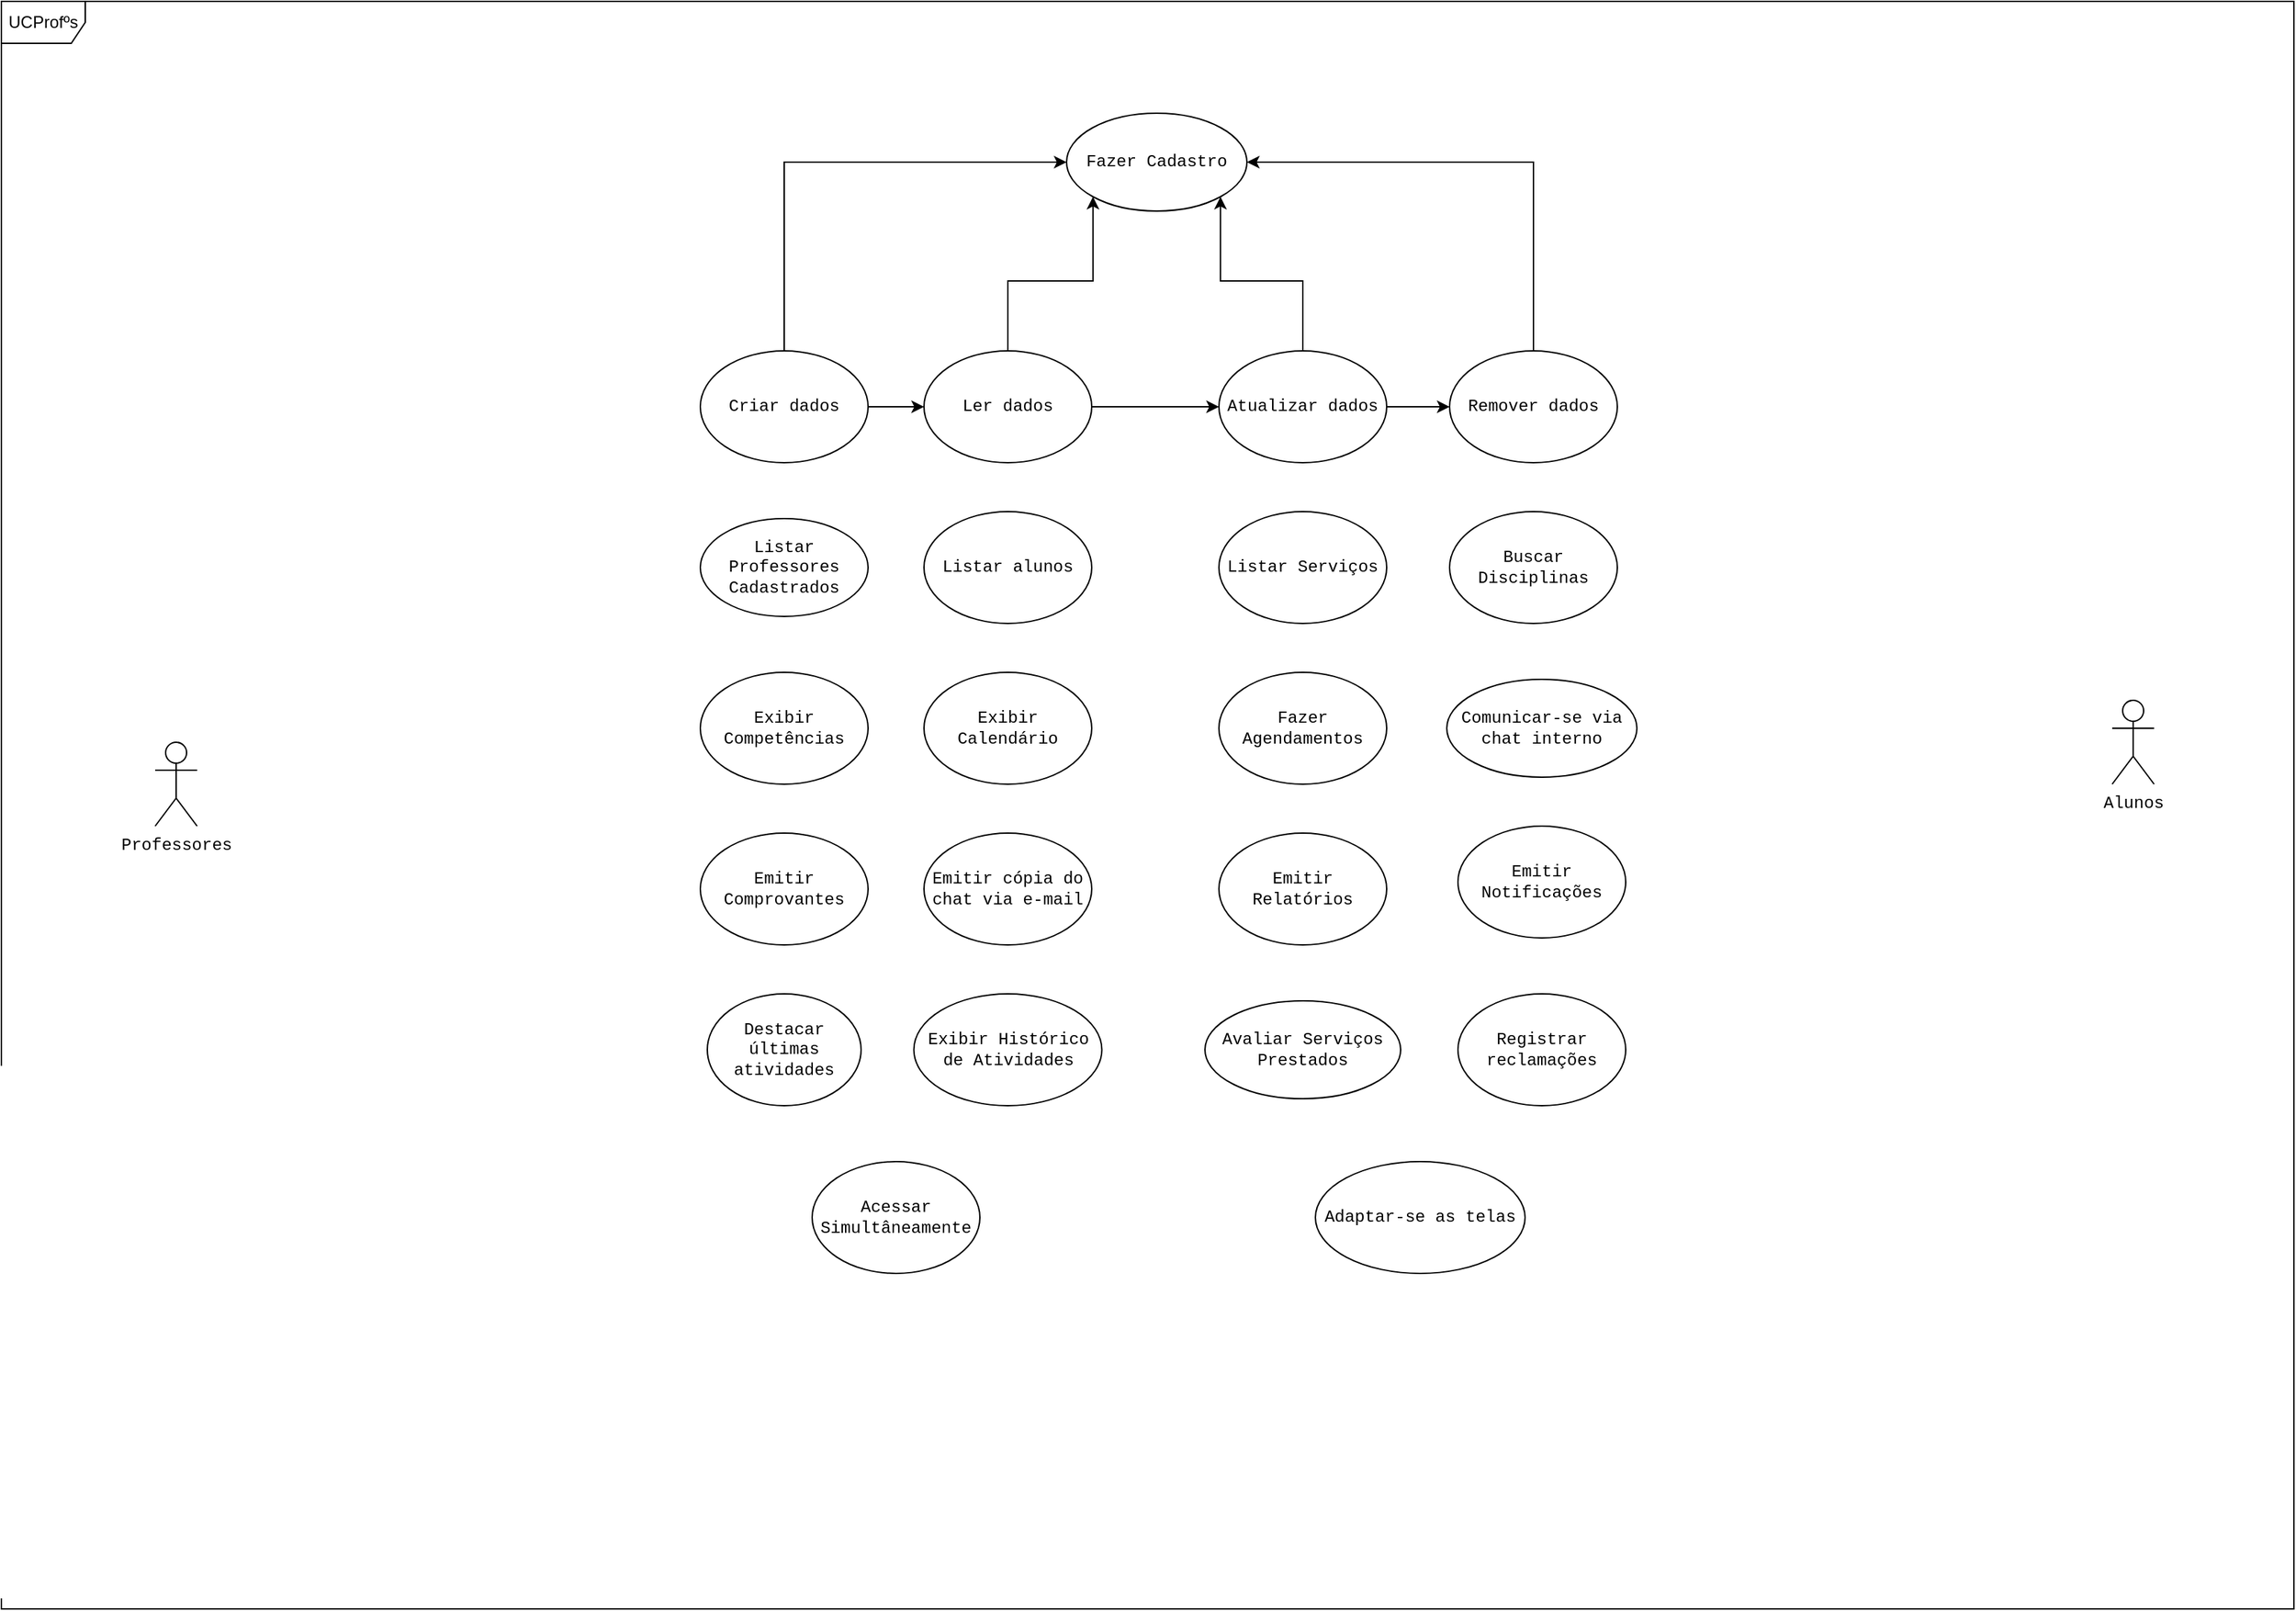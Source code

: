 <mxfile version="21.2.7" type="github">
  <diagram name="Página-1" id="oaLF5jLpRGnT7tSJAdiF">
    <mxGraphModel dx="3520" dy="1936" grid="1" gridSize="10" guides="1" tooltips="1" connect="1" arrows="1" fold="1" page="1" pageScale="1" pageWidth="827" pageHeight="1169" math="0" shadow="0">
      <root>
        <mxCell id="0" />
        <mxCell id="1" parent="0" />
        <mxCell id="wbWdzYsicA0NpR2OB0Uz-7" value="Professores" style="shape=umlActor;verticalLabelPosition=bottom;verticalAlign=top;html=1;outlineConnect=0;fontFamily=Courier New;" parent="1" vertex="1">
          <mxGeometry x="110" y="530" width="30" height="60" as="geometry" />
        </mxCell>
        <mxCell id="wbWdzYsicA0NpR2OB0Uz-8" value="Alunos" style="shape=umlActor;verticalLabelPosition=bottom;verticalAlign=top;html=1;outlineConnect=0;fontFamily=Courier New;" parent="1" vertex="1">
          <mxGeometry x="1510" y="500" width="30" height="60" as="geometry" />
        </mxCell>
        <mxCell id="wbWdzYsicA0NpR2OB0Uz-14" value="UCProfºs" style="shape=umlFrame;whiteSpace=wrap;html=1;pointerEvents=0;" parent="1" vertex="1">
          <mxGeometry width="1640" height="1150" as="geometry" />
        </mxCell>
        <mxCell id="nF1NzAfB5qry7xLQjHOA-1" value="Fazer Cadastro" style="ellipse;whiteSpace=wrap;html=1;fontFamily=Courier New;" parent="1" vertex="1">
          <mxGeometry x="762" y="80" width="129" height="70" as="geometry" />
        </mxCell>
        <mxCell id="nF1NzAfB5qry7xLQjHOA-2" value="Listar Professores Cadastrados" style="ellipse;whiteSpace=wrap;html=1;fontFamily=Courier New;" parent="1" vertex="1">
          <mxGeometry x="500" y="370" width="120" height="70" as="geometry" />
        </mxCell>
        <mxCell id="nF1NzAfB5qry7xLQjHOA-3" value="Avaliar Serviços Prestados" style="ellipse;whiteSpace=wrap;html=1;fontFamily=Courier New;" parent="1" vertex="1">
          <mxGeometry x="861" y="715" width="140" height="70" as="geometry" />
        </mxCell>
        <mxCell id="nF1NzAfB5qry7xLQjHOA-4" value="Comunicar-se via chat interno" style="ellipse;whiteSpace=wrap;html=1;fontFamily=Courier New;" parent="1" vertex="1">
          <mxGeometry x="1034" y="485" width="136" height="70" as="geometry" />
        </mxCell>
        <mxCell id="IsBCzvGh0QWUTwvGIreg-1" value="Exibir Calendário" style="ellipse;whiteSpace=wrap;html=1;fontFamily=Courier New;" vertex="1" parent="1">
          <mxGeometry x="660" y="480" width="120" height="80" as="geometry" />
        </mxCell>
        <mxCell id="IsBCzvGh0QWUTwvGIreg-3" value="Exibir Competências" style="ellipse;whiteSpace=wrap;html=1;fontFamily=Courier New;" vertex="1" parent="1">
          <mxGeometry x="500" y="480" width="120" height="80" as="geometry" />
        </mxCell>
        <mxCell id="IsBCzvGh0QWUTwvGIreg-6" value="Emitir Relatórios" style="ellipse;whiteSpace=wrap;html=1;fontFamily=Courier New;" vertex="1" parent="1">
          <mxGeometry x="871" y="595" width="120" height="80" as="geometry" />
        </mxCell>
        <mxCell id="IsBCzvGh0QWUTwvGIreg-7" value="Fazer Agendamentos" style="ellipse;whiteSpace=wrap;html=1;fontFamily=Courier New;" vertex="1" parent="1">
          <mxGeometry x="871" y="480" width="120" height="80" as="geometry" />
        </mxCell>
        <mxCell id="IsBCzvGh0QWUTwvGIreg-8" value="Listar Serviços" style="ellipse;whiteSpace=wrap;html=1;fontFamily=Courier New;" vertex="1" parent="1">
          <mxGeometry x="871" y="365" width="120" height="80" as="geometry" />
        </mxCell>
        <mxCell id="IsBCzvGh0QWUTwvGIreg-9" value="Emitir Comprovantes" style="ellipse;whiteSpace=wrap;html=1;fontFamily=Courier New;" vertex="1" parent="1">
          <mxGeometry x="500" y="595" width="120" height="80" as="geometry" />
        </mxCell>
        <mxCell id="IsBCzvGh0QWUTwvGIreg-10" value="Buscar Disciplinas" style="ellipse;whiteSpace=wrap;html=1;fontFamily=Courier New;" vertex="1" parent="1">
          <mxGeometry x="1036" y="365" width="120" height="80" as="geometry" />
        </mxCell>
        <mxCell id="IsBCzvGh0QWUTwvGIreg-11" value="Emitir Notificações" style="ellipse;whiteSpace=wrap;html=1;fontFamily=Courier New;" vertex="1" parent="1">
          <mxGeometry x="1042" y="590" width="120" height="80" as="geometry" />
        </mxCell>
        <mxCell id="IsBCzvGh0QWUTwvGIreg-12" value="Exibir Histórico de Atividades" style="ellipse;whiteSpace=wrap;html=1;fontFamily=Courier New;" vertex="1" parent="1">
          <mxGeometry x="652.75" y="710" width="134.5" height="80" as="geometry" />
        </mxCell>
        <mxCell id="IsBCzvGh0QWUTwvGIreg-13" value="Acessar Simultâneamente" style="ellipse;whiteSpace=wrap;html=1;fontFamily=Courier New;" vertex="1" parent="1">
          <mxGeometry x="580" y="830" width="120" height="80" as="geometry" />
        </mxCell>
        <mxCell id="IsBCzvGh0QWUTwvGIreg-14" value="Adaptar-se as telas" style="ellipse;whiteSpace=wrap;html=1;fontFamily=Courier New;" vertex="1" parent="1">
          <mxGeometry x="940" y="830" width="150" height="80" as="geometry" />
        </mxCell>
        <mxCell id="IsBCzvGh0QWUTwvGIreg-15" value="Listar alunos" style="ellipse;whiteSpace=wrap;html=1;fontFamily=Courier New;" vertex="1" parent="1">
          <mxGeometry x="660" y="365" width="120" height="80" as="geometry" />
        </mxCell>
        <mxCell id="IsBCzvGh0QWUTwvGIreg-16" value="Registrar reclamações" style="ellipse;whiteSpace=wrap;html=1;fontFamily=Courier New;" vertex="1" parent="1">
          <mxGeometry x="1042" y="710" width="120" height="80" as="geometry" />
        </mxCell>
        <mxCell id="IsBCzvGh0QWUTwvGIreg-17" value="Destacar últimas atividades" style="ellipse;whiteSpace=wrap;html=1;fontFamily=Courier New;" vertex="1" parent="1">
          <mxGeometry x="505" y="710" width="110" height="80" as="geometry" />
        </mxCell>
        <mxCell id="IsBCzvGh0QWUTwvGIreg-18" value="Emitir cópia do chat via e-mail" style="ellipse;whiteSpace=wrap;html=1;fontFamily=Courier New;" vertex="1" parent="1">
          <mxGeometry x="660" y="595" width="120" height="80" as="geometry" />
        </mxCell>
        <mxCell id="IsBCzvGh0QWUTwvGIreg-31" value="" style="edgeStyle=orthogonalEdgeStyle;rounded=0;orthogonalLoop=1;jettySize=auto;html=1;" edge="1" parent="1" source="IsBCzvGh0QWUTwvGIreg-19" target="IsBCzvGh0QWUTwvGIreg-20">
          <mxGeometry relative="1" as="geometry" />
        </mxCell>
        <mxCell id="IsBCzvGh0QWUTwvGIreg-33" style="edgeStyle=orthogonalEdgeStyle;rounded=0;orthogonalLoop=1;jettySize=auto;html=1;entryX=0;entryY=1;entryDx=0;entryDy=0;" edge="1" parent="1" source="IsBCzvGh0QWUTwvGIreg-19" target="nF1NzAfB5qry7xLQjHOA-1">
          <mxGeometry relative="1" as="geometry" />
        </mxCell>
        <mxCell id="IsBCzvGh0QWUTwvGIreg-19" value="Ler dados" style="ellipse;whiteSpace=wrap;html=1;fontFamily=Courier New;" vertex="1" parent="1">
          <mxGeometry x="660" y="250" width="120" height="80" as="geometry" />
        </mxCell>
        <mxCell id="IsBCzvGh0QWUTwvGIreg-32" value="" style="edgeStyle=orthogonalEdgeStyle;rounded=0;orthogonalLoop=1;jettySize=auto;html=1;" edge="1" parent="1" source="IsBCzvGh0QWUTwvGIreg-20" target="IsBCzvGh0QWUTwvGIreg-21">
          <mxGeometry relative="1" as="geometry" />
        </mxCell>
        <mxCell id="IsBCzvGh0QWUTwvGIreg-34" style="edgeStyle=orthogonalEdgeStyle;rounded=0;orthogonalLoop=1;jettySize=auto;html=1;exitX=0.5;exitY=0;exitDx=0;exitDy=0;entryX=1;entryY=1;entryDx=0;entryDy=0;" edge="1" parent="1" source="IsBCzvGh0QWUTwvGIreg-20" target="nF1NzAfB5qry7xLQjHOA-1">
          <mxGeometry relative="1" as="geometry" />
        </mxCell>
        <mxCell id="IsBCzvGh0QWUTwvGIreg-20" value="Atualizar dados" style="ellipse;whiteSpace=wrap;html=1;fontFamily=Courier New;" vertex="1" parent="1">
          <mxGeometry x="871" y="250" width="120" height="80" as="geometry" />
        </mxCell>
        <mxCell id="IsBCzvGh0QWUTwvGIreg-35" style="edgeStyle=orthogonalEdgeStyle;rounded=0;orthogonalLoop=1;jettySize=auto;html=1;exitX=0.5;exitY=0;exitDx=0;exitDy=0;entryX=1;entryY=0.5;entryDx=0;entryDy=0;" edge="1" parent="1" source="IsBCzvGh0QWUTwvGIreg-21" target="nF1NzAfB5qry7xLQjHOA-1">
          <mxGeometry relative="1" as="geometry" />
        </mxCell>
        <mxCell id="IsBCzvGh0QWUTwvGIreg-21" value="Remover dados" style="ellipse;whiteSpace=wrap;html=1;fontFamily=Courier New;" vertex="1" parent="1">
          <mxGeometry x="1036" y="250" width="120" height="80" as="geometry" />
        </mxCell>
        <mxCell id="IsBCzvGh0QWUTwvGIreg-30" value="" style="edgeStyle=orthogonalEdgeStyle;rounded=0;orthogonalLoop=1;jettySize=auto;html=1;" edge="1" parent="1" source="IsBCzvGh0QWUTwvGIreg-22" target="IsBCzvGh0QWUTwvGIreg-19">
          <mxGeometry relative="1" as="geometry" />
        </mxCell>
        <mxCell id="IsBCzvGh0QWUTwvGIreg-38" style="edgeStyle=orthogonalEdgeStyle;rounded=0;orthogonalLoop=1;jettySize=auto;html=1;exitX=0.5;exitY=0;exitDx=0;exitDy=0;entryX=0;entryY=0.5;entryDx=0;entryDy=0;" edge="1" parent="1" source="IsBCzvGh0QWUTwvGIreg-22" target="nF1NzAfB5qry7xLQjHOA-1">
          <mxGeometry relative="1" as="geometry" />
        </mxCell>
        <mxCell id="IsBCzvGh0QWUTwvGIreg-22" value="Criar dados" style="ellipse;whiteSpace=wrap;html=1;fontFamily=Courier New;" vertex="1" parent="1">
          <mxGeometry x="500" y="250" width="120" height="80" as="geometry" />
        </mxCell>
      </root>
    </mxGraphModel>
  </diagram>
</mxfile>
